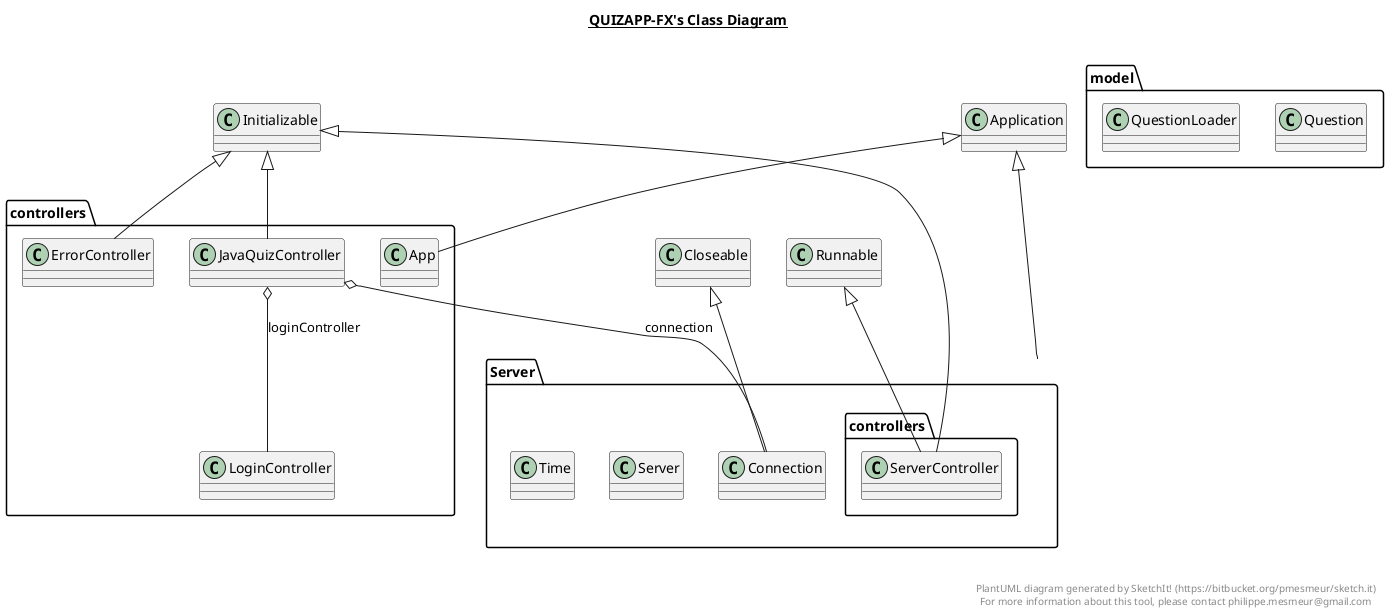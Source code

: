 @startuml

title __QUIZAPP-FX's Class Diagram__\n

  package controllers {
    class App {
    }
  }
  

  package Server {
    class Connection {
    }
  }
  

  package controllers {
    class ErrorController {
    }
  }
  

  package controllers {
    class JavaQuizController {
    }
  }
  

  package controllers {
    class LoginController {
    }
  }
  

  package model {
    class Question {
    }
  }
  

  package model {
    class QuestionLoader {
    }
  }
  

  package Server {
    class Server {
    }
  }
  

  package Server {
    package Server.controllers {
      class ServerController {
      }
    }
  }
  

  package Server {
    class Time {
    }
  }
  

  App -up-|> Application
  Connection -up-|> Closeable
  ErrorController -up-|> Initializable
  JavaQuizController -up-|> Initializable
  JavaQuizController o-- LoginController : loginController
  JavaQuizController o-- Connection : connection
  Server -up-|> Application
  ServerController -up-|> Initializable
  ServerController -up-|> Runnable


right footer


PlantUML diagram generated by SketchIt! (https://bitbucket.org/pmesmeur/sketch.it)
For more information about this tool, please contact philippe.mesmeur@gmail.com
endfooter

@enduml
